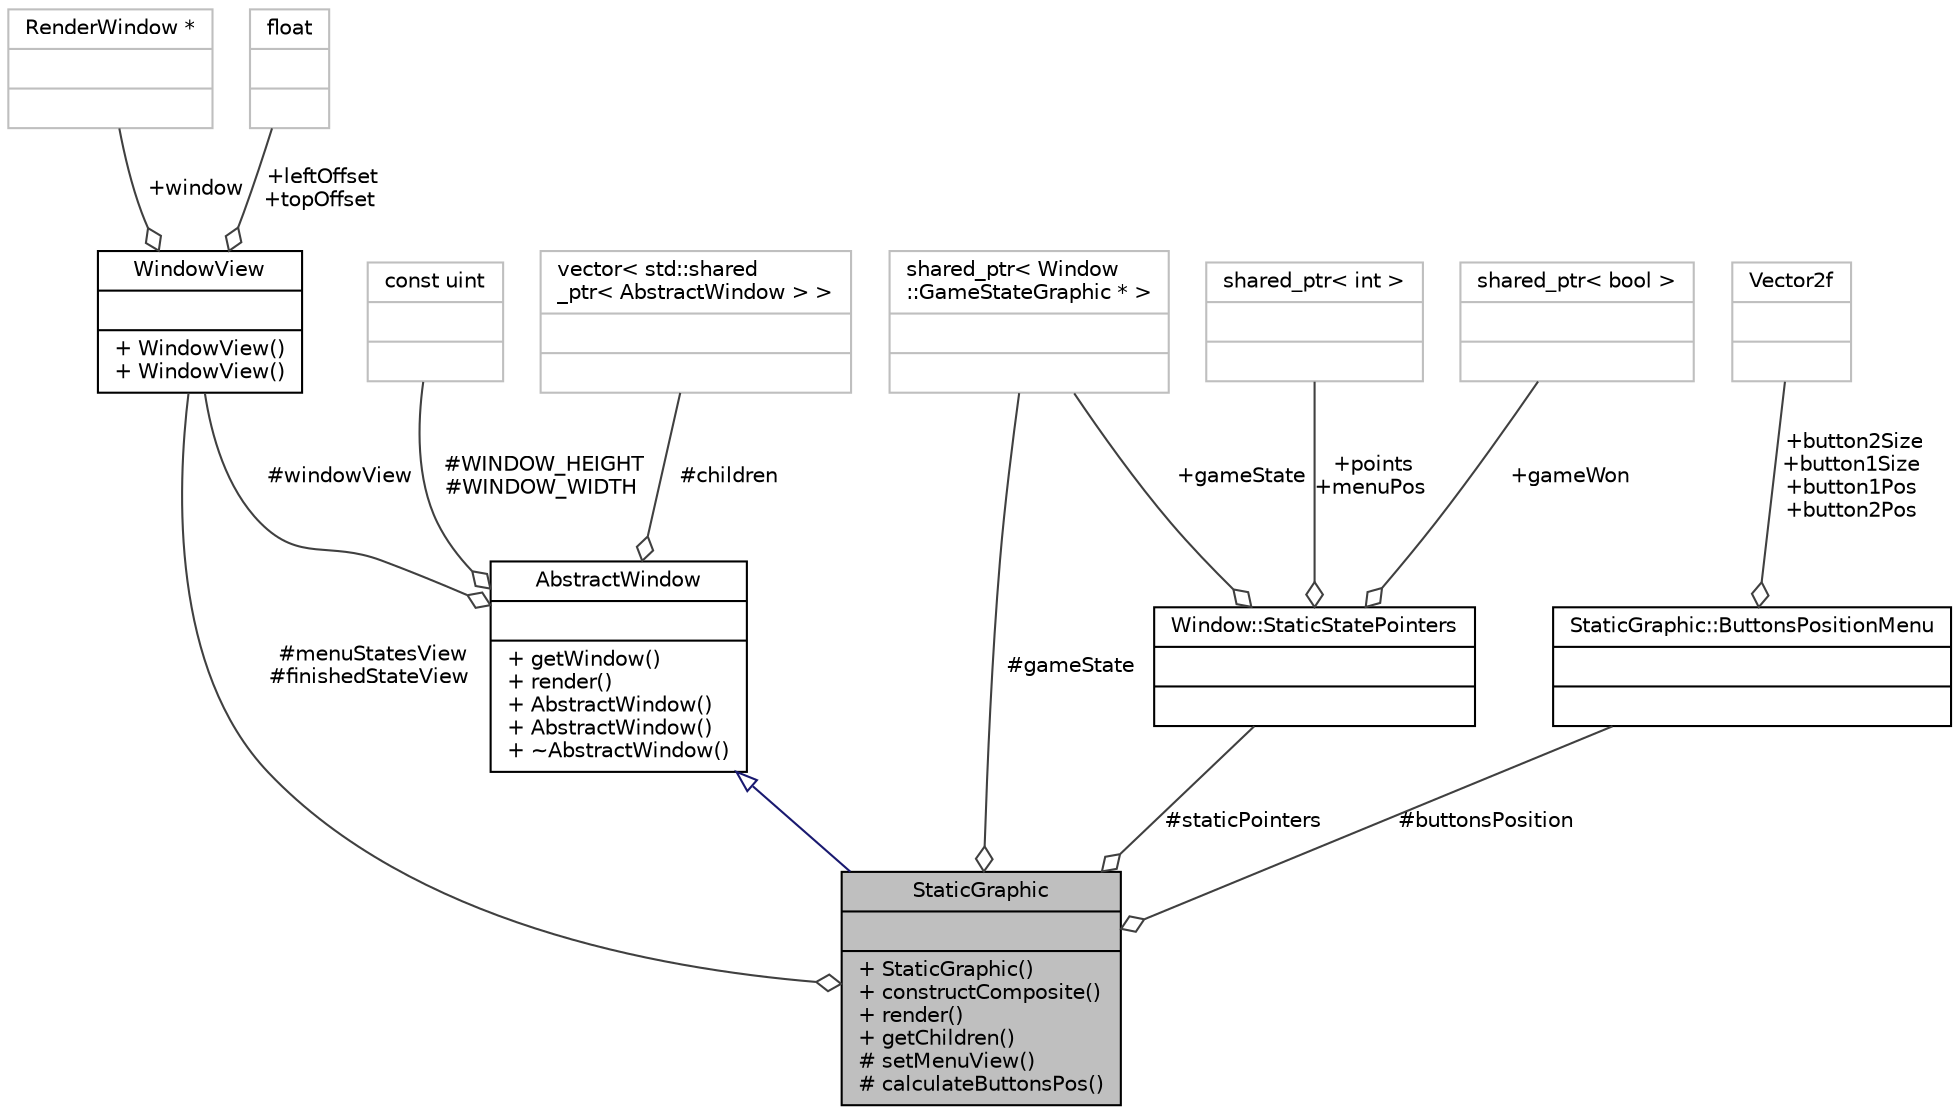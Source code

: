 digraph "StaticGraphic"
{
 // INTERACTIVE_SVG=YES
 // LATEX_PDF_SIZE
  bgcolor="transparent";
  edge [fontname="Helvetica",fontsize="10",labelfontname="Helvetica",labelfontsize="10"];
  node [fontname="Helvetica",fontsize="10",shape=record];
  Node1 [label="{StaticGraphic\n||+ StaticGraphic()\l+ constructComposite()\l+ render()\l+ getChildren()\l# setMenuView()\l# calculateButtonsPos()\l}",height=0.2,width=0.4,color="black", fillcolor="grey75", style="filled", fontcolor="black",tooltip="Class responsible for static graphic settings."];
  Node2 -> Node1 [dir="back",color="midnightblue",fontsize="10",style="solid",arrowtail="onormal",fontname="Helvetica"];
  Node2 [label="{AbstractWindow\n||+ getWindow()\l+ render()\l+ AbstractWindow()\l+ AbstractWindow()\l+ ~AbstractWindow()\l}",height=0.2,width=0.4,color="black",URL="$class_abstract_window.html",tooltip="Contains main SFML functions."];
  Node3 -> Node2 [color="grey25",fontsize="10",style="solid",label=" #WINDOW_HEIGHT\n#WINDOW_WIDTH" ,arrowhead="odiamond",fontname="Helvetica"];
  Node3 [label="{const uint\n||}",height=0.2,width=0.4,color="grey75",tooltip=" "];
  Node4 -> Node2 [color="grey25",fontsize="10",style="solid",label=" #windowView" ,arrowhead="odiamond",fontname="Helvetica"];
  Node4 [label="{WindowView\n||+ WindowView()\l+ WindowView()\l}",height=0.2,width=0.4,color="black",URL="$struct_window_view.html",tooltip="Struct that contains the sf::RenderWindow nad offset of elements to render."];
  Node5 -> Node4 [color="grey25",fontsize="10",style="solid",label=" +window" ,arrowhead="odiamond",fontname="Helvetica"];
  Node5 [label="{RenderWindow *\n||}",height=0.2,width=0.4,color="grey75",tooltip=" "];
  Node6 -> Node4 [color="grey25",fontsize="10",style="solid",label=" +leftOffset\n+topOffset" ,arrowhead="odiamond",fontname="Helvetica"];
  Node6 [label="{float\n||}",height=0.2,width=0.4,color="grey75",tooltip=" "];
  Node7 -> Node2 [color="grey25",fontsize="10",style="solid",label=" #children" ,arrowhead="odiamond",fontname="Helvetica"];
  Node7 [label="{vector\< std::shared\l_ptr\< AbstractWindow \> \>\n||}",height=0.2,width=0.4,color="grey75",tooltip=" "];
  Node8 -> Node1 [color="grey25",fontsize="10",style="solid",label=" #gameState" ,arrowhead="odiamond",fontname="Helvetica"];
  Node8 [label="{shared_ptr\< Window\l::GameStateGraphic * \>\n||}",height=0.2,width=0.4,color="grey75",tooltip=" "];
  Node4 -> Node1 [color="grey25",fontsize="10",style="solid",label=" #menuStatesView\n#finishedStateView" ,arrowhead="odiamond",fontname="Helvetica"];
  Node9 -> Node1 [color="grey25",fontsize="10",style="solid",label=" #buttonsPosition" ,arrowhead="odiamond",fontname="Helvetica"];
  Node9 [label="{StaticGraphic::ButtonsPositionMenu\n||}",height=0.2,width=0.4,color="black",URL="$struct_static_graphic_1_1_buttons_position_menu.html",tooltip="Struct containing children's buttons setup."];
  Node10 -> Node9 [color="grey25",fontsize="10",style="solid",label=" +button2Size\n+button1Size\n+button1Pos\n+button2Pos" ,arrowhead="odiamond",fontname="Helvetica"];
  Node10 [label="{Vector2f\n||}",height=0.2,width=0.4,color="grey75",tooltip=" "];
  Node11 -> Node1 [color="grey25",fontsize="10",style="solid",label=" #staticPointers" ,arrowhead="odiamond",fontname="Helvetica"];
  Node11 [label="{Window::StaticStatePointers\n||}",height=0.2,width=0.4,color="black",URL="$struct_window_1_1_static_state_pointers.html",tooltip="Stores MenuState pointers."];
  Node12 -> Node11 [color="grey25",fontsize="10",style="solid",label=" +points\n+menuPos" ,arrowhead="odiamond",fontname="Helvetica"];
  Node12 [label="{shared_ptr\< int \>\n||}",height=0.2,width=0.4,color="grey75",tooltip=" "];
  Node13 -> Node11 [color="grey25",fontsize="10",style="solid",label=" +gameWon" ,arrowhead="odiamond",fontname="Helvetica"];
  Node13 [label="{shared_ptr\< bool \>\n||}",height=0.2,width=0.4,color="grey75",tooltip=" "];
  Node8 -> Node11 [color="grey25",fontsize="10",style="solid",label=" +gameState" ,arrowhead="odiamond",fontname="Helvetica"];
}
